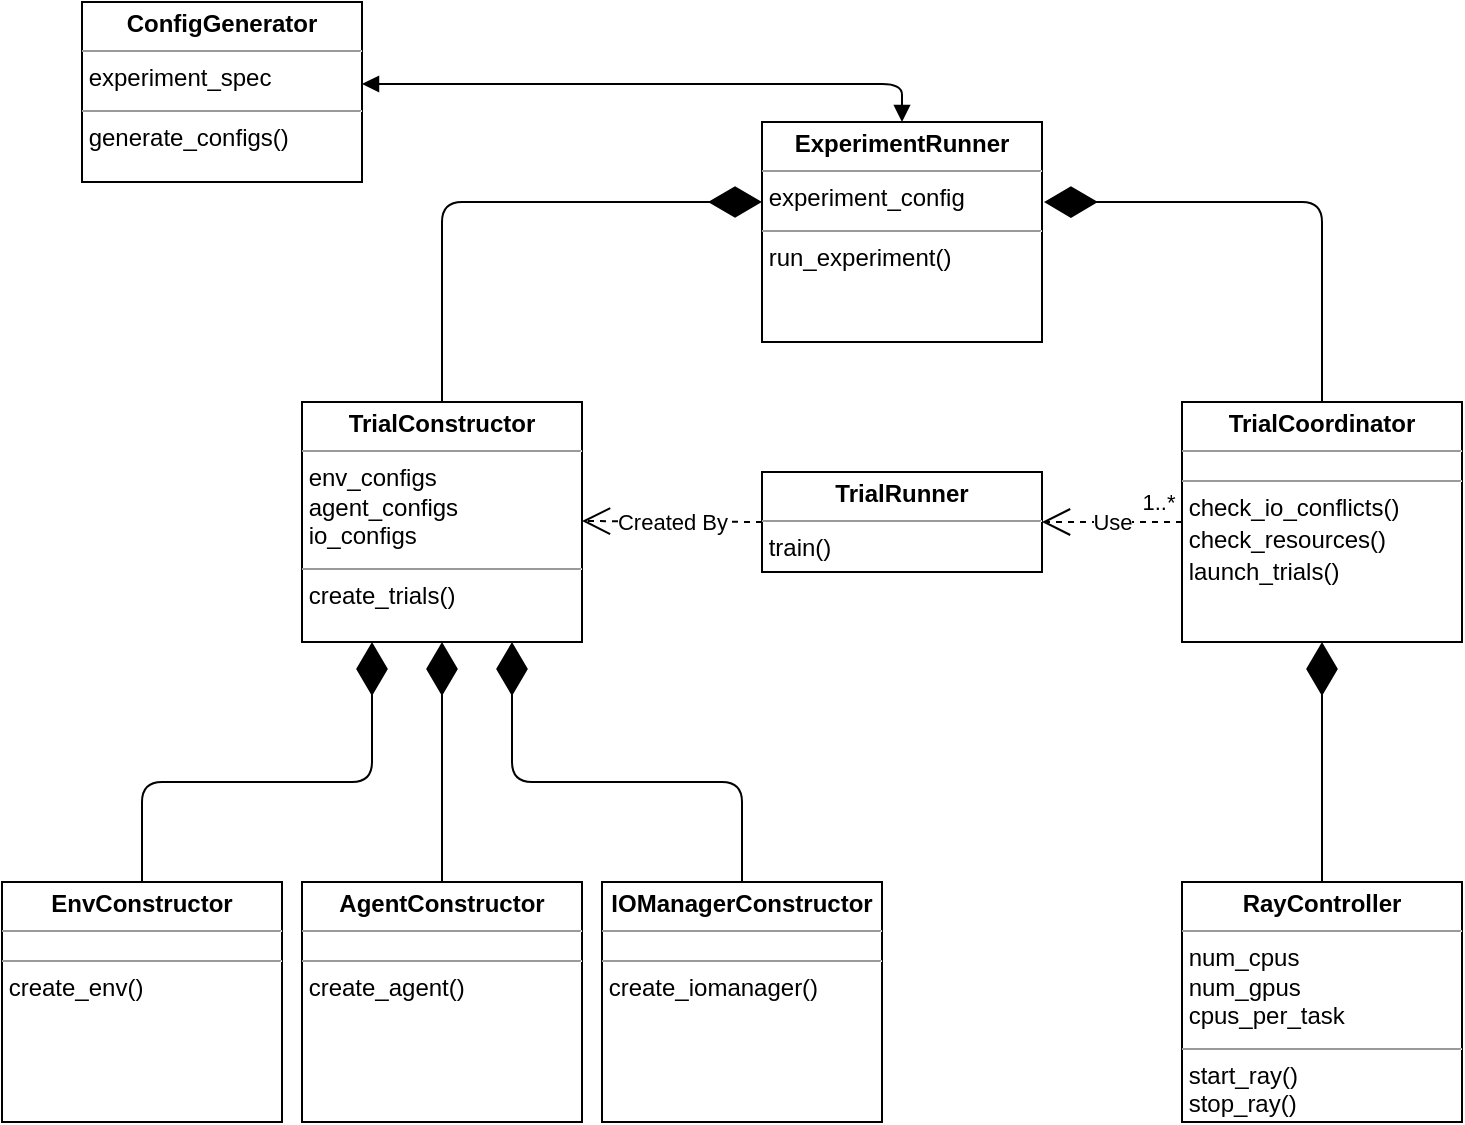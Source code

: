 <mxfile version="13.7.9" type="device"><diagram name="Page-1" id="9f46799a-70d6-7492-0946-bef42562c5a5"><mxGraphModel dx="1422" dy="816" grid="1" gridSize="10" guides="1" tooltips="1" connect="1" arrows="1" fold="1" page="1" pageScale="1" pageWidth="1100" pageHeight="850" background="#ffffff" math="0" shadow="0"><root><mxCell id="0"/><mxCell id="1" parent="0"/><mxCell id="VFh4TRzcf-z6nb-AuZX2-2" value="&lt;p style=&quot;margin: 0px ; margin-top: 4px ; text-align: center&quot;&gt;&lt;b&gt;ExperimentRunner&lt;/b&gt;&lt;/p&gt;&lt;hr size=&quot;1&quot;&gt;&amp;nbsp;experiment_config&lt;div style=&quot;height: 2px&quot;&gt;&lt;/div&gt;&lt;hr size=&quot;1&quot;&gt;&lt;div style=&quot;height: 2px&quot;&gt;&amp;nbsp;run_experiment()&lt;/div&gt;" style="verticalAlign=top;align=left;overflow=fill;fontSize=12;fontFamily=Helvetica;html=1;" vertex="1" parent="1"><mxGeometry x="550" y="100" width="140" height="110" as="geometry"/></mxCell><mxCell id="VFh4TRzcf-z6nb-AuZX2-3" value="&lt;p style=&quot;margin: 0px ; margin-top: 4px ; text-align: center&quot;&gt;&lt;b&gt;TrialCoordinator&lt;/b&gt;&lt;/p&gt;&lt;hr size=&quot;1&quot;&gt;&lt;div style=&quot;height: 2px&quot;&gt;&lt;/div&gt;&lt;hr size=&quot;1&quot;&gt;&lt;div style=&quot;height: 2px&quot;&gt;&amp;nbsp;check_io_conflicts()&lt;/div&gt;&lt;div style=&quot;height: 2px&quot;&gt;&lt;br&gt;&lt;/div&gt;&lt;div style=&quot;height: 2px&quot;&gt;&lt;br&gt;&lt;/div&gt;&lt;div style=&quot;height: 2px&quot;&gt;&lt;br&gt;&lt;/div&gt;&lt;div style=&quot;height: 2px&quot;&gt;&lt;br&gt;&lt;/div&gt;&lt;div style=&quot;height: 2px&quot;&gt;&lt;br&gt;&lt;/div&gt;&lt;div style=&quot;height: 2px&quot;&gt;&lt;br&gt;&lt;/div&gt;&lt;div style=&quot;height: 2px&quot;&gt;&lt;br&gt;&lt;/div&gt;&lt;div style=&quot;height: 2px&quot;&gt;&amp;nbsp;check_resources()&lt;/div&gt;&lt;div style=&quot;height: 2px&quot;&gt;&lt;br&gt;&lt;/div&gt;&lt;div style=&quot;height: 2px&quot;&gt;&lt;br&gt;&lt;/div&gt;&lt;div style=&quot;height: 2px&quot;&gt;&lt;br&gt;&lt;/div&gt;&lt;div style=&quot;height: 2px&quot;&gt;&lt;br&gt;&lt;/div&gt;&lt;div style=&quot;height: 2px&quot;&gt;&lt;br&gt;&lt;/div&gt;&lt;div style=&quot;height: 2px&quot;&gt;&lt;br&gt;&lt;/div&gt;&lt;div style=&quot;height: 2px&quot;&gt;&amp;nbsp;&lt;/div&gt;&lt;div style=&quot;height: 2px&quot;&gt;&amp;nbsp;launch_trials()&lt;/div&gt;" style="verticalAlign=top;align=left;overflow=fill;fontSize=12;fontFamily=Helvetica;html=1;" vertex="1" parent="1"><mxGeometry x="760" y="240" width="140" height="120" as="geometry"/></mxCell><mxCell id="VFh4TRzcf-z6nb-AuZX2-4" value="&lt;p style=&quot;margin: 0px ; margin-top: 4px ; text-align: center&quot;&gt;&lt;b&gt;TrialConstructor&lt;/b&gt;&lt;/p&gt;&lt;hr size=&quot;1&quot;&gt;&amp;nbsp;env_configs&lt;br&gt;&amp;nbsp;agent_configs&lt;br&gt;&amp;nbsp;io_configs&lt;br&gt;&lt;div style=&quot;height: 2px&quot;&gt;&lt;/div&gt;&lt;hr size=&quot;1&quot;&gt;&lt;div style=&quot;height: 2px&quot;&gt;&amp;nbsp;create_trials()&lt;/div&gt;" style="verticalAlign=top;align=left;overflow=fill;fontSize=12;fontFamily=Helvetica;html=1;" vertex="1" parent="1"><mxGeometry x="320" y="240" width="140" height="120" as="geometry"/></mxCell><mxCell id="VFh4TRzcf-z6nb-AuZX2-5" value="&lt;p style=&quot;margin: 0px ; margin-top: 4px ; text-align: center&quot;&gt;&lt;b&gt;RayController&lt;/b&gt;&lt;/p&gt;&lt;hr size=&quot;1&quot;&gt;&amp;nbsp;num_cpus&lt;br&gt;&amp;nbsp;num_gpus&lt;br&gt;&amp;nbsp;cpus_per_task&lt;br&gt;&lt;div style=&quot;height: 2px&quot;&gt;&lt;/div&gt;&lt;hr size=&quot;1&quot;&gt;&lt;div style=&quot;height: 2px&quot;&gt;&amp;nbsp;start_ray()&lt;/div&gt;&lt;div style=&quot;height: 2px&quot;&gt;&lt;br&gt;&lt;/div&gt;&lt;div style=&quot;height: 2px&quot;&gt;&lt;br&gt;&lt;/div&gt;&lt;div style=&quot;height: 2px&quot;&gt;&lt;br&gt;&lt;/div&gt;&lt;div style=&quot;height: 2px&quot;&gt;&lt;br&gt;&lt;/div&gt;&lt;div style=&quot;height: 2px&quot;&gt;&lt;br&gt;&lt;/div&gt;&lt;div style=&quot;height: 2px&quot;&gt;&lt;br&gt;&lt;/div&gt;&lt;div style=&quot;height: 2px&quot;&gt;&amp;nbsp;stop_ray()&lt;/div&gt;" style="verticalAlign=top;align=left;overflow=fill;fontSize=12;fontFamily=Helvetica;html=1;" vertex="1" parent="1"><mxGeometry x="760" y="480" width="140" height="120" as="geometry"/></mxCell><mxCell id="VFh4TRzcf-z6nb-AuZX2-6" value="&lt;p style=&quot;margin: 0px ; margin-top: 4px ; text-align: center&quot;&gt;&lt;b&gt;EnvConstructor&lt;/b&gt;&lt;/p&gt;&lt;hr size=&quot;1&quot;&gt;&lt;div style=&quot;height: 2px&quot;&gt;&lt;/div&gt;&lt;hr size=&quot;1&quot;&gt;&lt;div style=&quot;height: 2px&quot;&gt;&amp;nbsp;create_env()&lt;/div&gt;" style="verticalAlign=top;align=left;overflow=fill;fontSize=12;fontFamily=Helvetica;html=1;" vertex="1" parent="1"><mxGeometry x="170" y="480" width="140" height="120" as="geometry"/></mxCell><mxCell id="VFh4TRzcf-z6nb-AuZX2-7" value="&lt;p style=&quot;margin: 0px ; margin-top: 4px ; text-align: center&quot;&gt;&lt;b&gt;AgentConstructor&lt;/b&gt;&lt;/p&gt;&lt;hr size=&quot;1&quot;&gt;&lt;div style=&quot;height: 2px&quot;&gt;&lt;/div&gt;&lt;hr size=&quot;1&quot;&gt;&lt;div style=&quot;height: 2px&quot;&gt;&amp;nbsp;create_agent()&lt;/div&gt;" style="verticalAlign=top;align=left;overflow=fill;fontSize=12;fontFamily=Helvetica;html=1;" vertex="1" parent="1"><mxGeometry x="320" y="480" width="140" height="120" as="geometry"/></mxCell><mxCell id="VFh4TRzcf-z6nb-AuZX2-8" value="&lt;p style=&quot;margin: 0px ; margin-top: 4px ; text-align: center&quot;&gt;&lt;b&gt;IOManagerConstructor&lt;/b&gt;&lt;/p&gt;&lt;hr size=&quot;1&quot;&gt;&lt;div style=&quot;height: 2px&quot;&gt;&lt;/div&gt;&lt;hr size=&quot;1&quot;&gt;&lt;div style=&quot;height: 2px&quot;&gt;&amp;nbsp;create_iomanager()&lt;/div&gt;" style="verticalAlign=top;align=left;overflow=fill;fontSize=12;fontFamily=Helvetica;html=1;" vertex="1" parent="1"><mxGeometry x="470" y="480" width="140" height="120" as="geometry"/></mxCell><mxCell id="VFh4TRzcf-z6nb-AuZX2-9" value="&lt;p style=&quot;margin: 0px ; margin-top: 4px ; text-align: center&quot;&gt;&lt;b&gt;ConfigGenerator&lt;/b&gt;&lt;/p&gt;&lt;hr size=&quot;1&quot;&gt;&amp;nbsp;experiment_spec&lt;div style=&quot;height: 2px&quot;&gt;&lt;/div&gt;&lt;hr size=&quot;1&quot;&gt;&lt;div style=&quot;height: 2px&quot;&gt;&amp;nbsp;generate_configs()&lt;/div&gt;" style="verticalAlign=top;align=left;overflow=fill;fontSize=12;fontFamily=Helvetica;html=1;" vertex="1" parent="1"><mxGeometry x="210" y="40" width="140" height="90" as="geometry"/></mxCell><mxCell id="VFh4TRzcf-z6nb-AuZX2-13" value="" style="endArrow=diamondThin;endFill=1;endSize=24;html=1;exitX=0.5;exitY=0;exitDx=0;exitDy=0;" edge="1" parent="1" source="VFh4TRzcf-z6nb-AuZX2-4"><mxGeometry width="160" relative="1" as="geometry"><mxPoint x="400" y="139.5" as="sourcePoint"/><mxPoint x="550" y="140" as="targetPoint"/><Array as="points"><mxPoint x="390" y="140"/></Array></mxGeometry></mxCell><mxCell id="VFh4TRzcf-z6nb-AuZX2-14" value="" style="endArrow=diamondThin;endFill=1;endSize=24;html=1;exitX=0.5;exitY=0;exitDx=0;exitDy=0;entryX=1.007;entryY=0.364;entryDx=0;entryDy=0;entryPerimeter=0;" edge="1" parent="1" source="VFh4TRzcf-z6nb-AuZX2-3" target="VFh4TRzcf-z6nb-AuZX2-2"><mxGeometry width="160" relative="1" as="geometry"><mxPoint x="550" y="139.5" as="sourcePoint"/><mxPoint x="720" y="130" as="targetPoint"/><Array as="points"><mxPoint x="830" y="140"/></Array></mxGeometry></mxCell><mxCell id="VFh4TRzcf-z6nb-AuZX2-15" value="" style="endArrow=diamondThin;endFill=1;endSize=24;html=1;exitX=0.5;exitY=0;exitDx=0;exitDy=0;entryX=0.75;entryY=1;entryDx=0;entryDy=0;" edge="1" parent="1" source="VFh4TRzcf-z6nb-AuZX2-8" target="VFh4TRzcf-z6nb-AuZX2-4"><mxGeometry width="160" relative="1" as="geometry"><mxPoint x="510" y="280" as="sourcePoint"/><mxPoint x="670" y="280" as="targetPoint"/><Array as="points"><mxPoint x="540" y="430"/><mxPoint x="425" y="430"/></Array></mxGeometry></mxCell><mxCell id="VFh4TRzcf-z6nb-AuZX2-16" value="" style="endArrow=diamondThin;endFill=1;endSize=24;html=1;exitX=0.5;exitY=0;exitDx=0;exitDy=0;entryX=0.5;entryY=1;entryDx=0;entryDy=0;" edge="1" parent="1" source="VFh4TRzcf-z6nb-AuZX2-7" target="VFh4TRzcf-z6nb-AuZX2-4"><mxGeometry width="160" relative="1" as="geometry"><mxPoint x="240" y="330" as="sourcePoint"/><mxPoint x="400" y="330" as="targetPoint"/></mxGeometry></mxCell><mxCell id="VFh4TRzcf-z6nb-AuZX2-17" value="" style="endArrow=diamondThin;endFill=1;endSize=24;html=1;exitX=0.5;exitY=0;exitDx=0;exitDy=0;entryX=0.25;entryY=1;entryDx=0;entryDy=0;" edge="1" parent="1" source="VFh4TRzcf-z6nb-AuZX2-6" target="VFh4TRzcf-z6nb-AuZX2-4"><mxGeometry width="160" relative="1" as="geometry"><mxPoint x="160" y="289.5" as="sourcePoint"/><mxPoint x="320" y="289.5" as="targetPoint"/><Array as="points"><mxPoint x="240" y="430"/><mxPoint x="355" y="430"/></Array></mxGeometry></mxCell><mxCell id="VFh4TRzcf-z6nb-AuZX2-18" value="" style="endArrow=diamondThin;endFill=1;endSize=24;html=1;entryX=0.5;entryY=1;entryDx=0;entryDy=0;" edge="1" parent="1" source="VFh4TRzcf-z6nb-AuZX2-5" target="VFh4TRzcf-z6nb-AuZX2-3"><mxGeometry width="160" relative="1" as="geometry"><mxPoint x="550" y="240" as="sourcePoint"/><mxPoint x="710" y="240" as="targetPoint"/></mxGeometry></mxCell><mxCell id="VFh4TRzcf-z6nb-AuZX2-20" value="" style="endArrow=block;startArrow=block;endFill=1;startFill=1;html=1;entryX=0.5;entryY=0;entryDx=0;entryDy=0;" edge="1" parent="1" target="VFh4TRzcf-z6nb-AuZX2-2"><mxGeometry width="160" relative="1" as="geometry"><mxPoint x="350" y="81" as="sourcePoint"/><mxPoint x="630" y="240" as="targetPoint"/><Array as="points"><mxPoint x="620" y="81"/></Array></mxGeometry></mxCell><mxCell id="VFh4TRzcf-z6nb-AuZX2-23" value="&lt;p style=&quot;margin: 0px ; margin-top: 4px ; text-align: center&quot;&gt;&lt;b&gt;TrialRunner&lt;/b&gt;&lt;/p&gt;&lt;hr size=&quot;1&quot;&gt;&lt;div style=&quot;height: 2px&quot;&gt;&amp;nbsp;train()&lt;/div&gt;" style="verticalAlign=top;align=left;overflow=fill;fontSize=12;fontFamily=Helvetica;html=1;" vertex="1" parent="1"><mxGeometry x="550" y="275" width="140" height="50" as="geometry"/></mxCell><mxCell id="VFh4TRzcf-z6nb-AuZX2-37" style="edgeStyle=orthogonalEdgeStyle;rounded=0;orthogonalLoop=1;jettySize=auto;html=1;exitX=0.5;exitY=1;exitDx=0;exitDy=0;" edge="1" parent="1" source="VFh4TRzcf-z6nb-AuZX2-4" target="VFh4TRzcf-z6nb-AuZX2-4"><mxGeometry relative="1" as="geometry"/></mxCell><mxCell id="VFh4TRzcf-z6nb-AuZX2-38" value="Use" style="endArrow=open;endSize=12;dashed=1;html=1;exitX=0;exitY=0.5;exitDx=0;exitDy=0;entryX=1;entryY=0.5;entryDx=0;entryDy=0;" edge="1" parent="1" source="VFh4TRzcf-z6nb-AuZX2-3" target="VFh4TRzcf-z6nb-AuZX2-23"><mxGeometry width="160" relative="1" as="geometry"><mxPoint x="470" y="240" as="sourcePoint"/><mxPoint x="630" y="240" as="targetPoint"/></mxGeometry></mxCell><mxCell id="VFh4TRzcf-z6nb-AuZX2-41" value="1..*" style="edgeLabel;html=1;align=center;verticalAlign=middle;resizable=0;points=[];" vertex="1" connectable="0" parent="VFh4TRzcf-z6nb-AuZX2-38"><mxGeometry x="-0.657" y="-1" relative="1" as="geometry"><mxPoint y="-9" as="offset"/></mxGeometry></mxCell><mxCell id="VFh4TRzcf-z6nb-AuZX2-42" value="Created By" style="endArrow=open;endSize=12;dashed=1;html=1;exitX=0;exitY=0.5;exitDx=0;exitDy=0;entryX=1;entryY=0.5;entryDx=0;entryDy=0;" edge="1" parent="1" source="VFh4TRzcf-z6nb-AuZX2-23"><mxGeometry width="160" relative="1" as="geometry"><mxPoint x="530" y="299.5" as="sourcePoint"/><mxPoint x="460" y="299.5" as="targetPoint"/></mxGeometry></mxCell></root></mxGraphModel></diagram></mxfile>